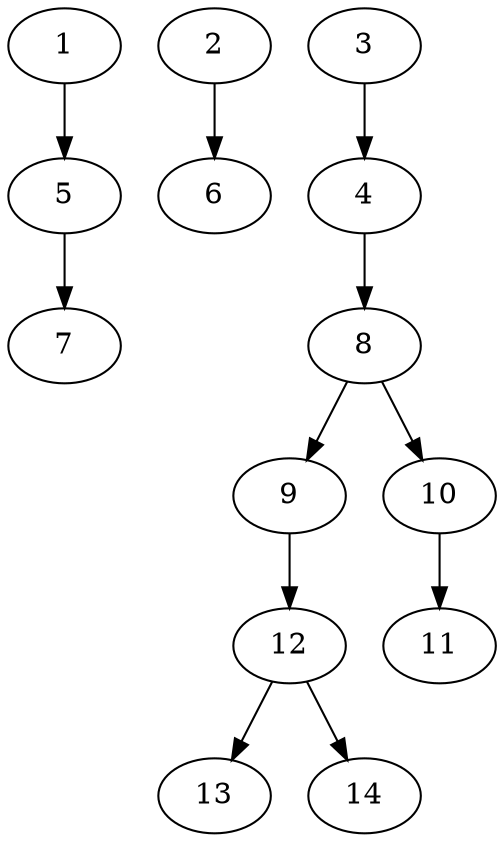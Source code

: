// DAG (tier=1-easy, mode=compute, n=14, ccr=0.295, fat=0.440, density=0.257, regular=0.722, jump=0.081, mindata=262144, maxdata=2097152)
// DAG automatically generated by daggen at Sun Aug 24 16:33:32 2025
// /home/ermia/Project/Environments/daggen/bin/daggen --dot --ccr 0.295 --fat 0.440 --regular 0.722 --density 0.257 --jump 0.081 --mindata 262144 --maxdata 2097152 -n 14 
digraph G {
  1 [size="157061725182316", alpha="0.04", expect_size="78530862591158"]
  1 -> 5 [size ="3361222950912"]
  2 [size="1204548979390608", alpha="0.14", expect_size="602274489695304"]
  2 -> 6 [size ="21663152340992"]
  3 [size="3263951821801618", alpha="0.07", expect_size="1631975910900809"]
  3 -> 4 [size ="3631965274112"]
  4 [size="586146184733108", alpha="0.03", expect_size="293073092366554"]
  4 -> 8 [size ="15378969264128"]
  5 [size="1159690106777370624", alpha="0.09", expect_size="579845053388685312"]
  5 -> 7 [size ="8830486315008"]
  6 [size="13021335809017058", alpha="0.14", expect_size="6510667904508529"]
  7 [size="16704570409251448", alpha="0.14", expect_size="8352285204625724"]
  8 [size="407476713627288", alpha="0.15", expect_size="203738356813644"]
  8 -> 9 [size ="12567611179008"]
  8 -> 10 [size ="12567611179008"]
  9 [size="2848967448165819", alpha="0.18", expect_size="1424483724082909"]
  9 -> 12 [size ="1965081755648"]
  10 [size="16232506871291794", alpha="0.12", expect_size="8116253435645897"]
  10 -> 11 [size ="7682698248192"]
  11 [size="65174471933165568", alpha="0.14", expect_size="32587235966582784"]
  12 [size="655660259622070", alpha="0.18", expect_size="327830129811035"]
  12 -> 13 [size ="10616832000000"]
  12 -> 14 [size ="10616832000000"]
  13 [size="4753563812009869312", alpha="0.11", expect_size="2376781906004934656"]
  14 [size="731724988284928000", alpha="0.01", expect_size="365862494142464000"]
}